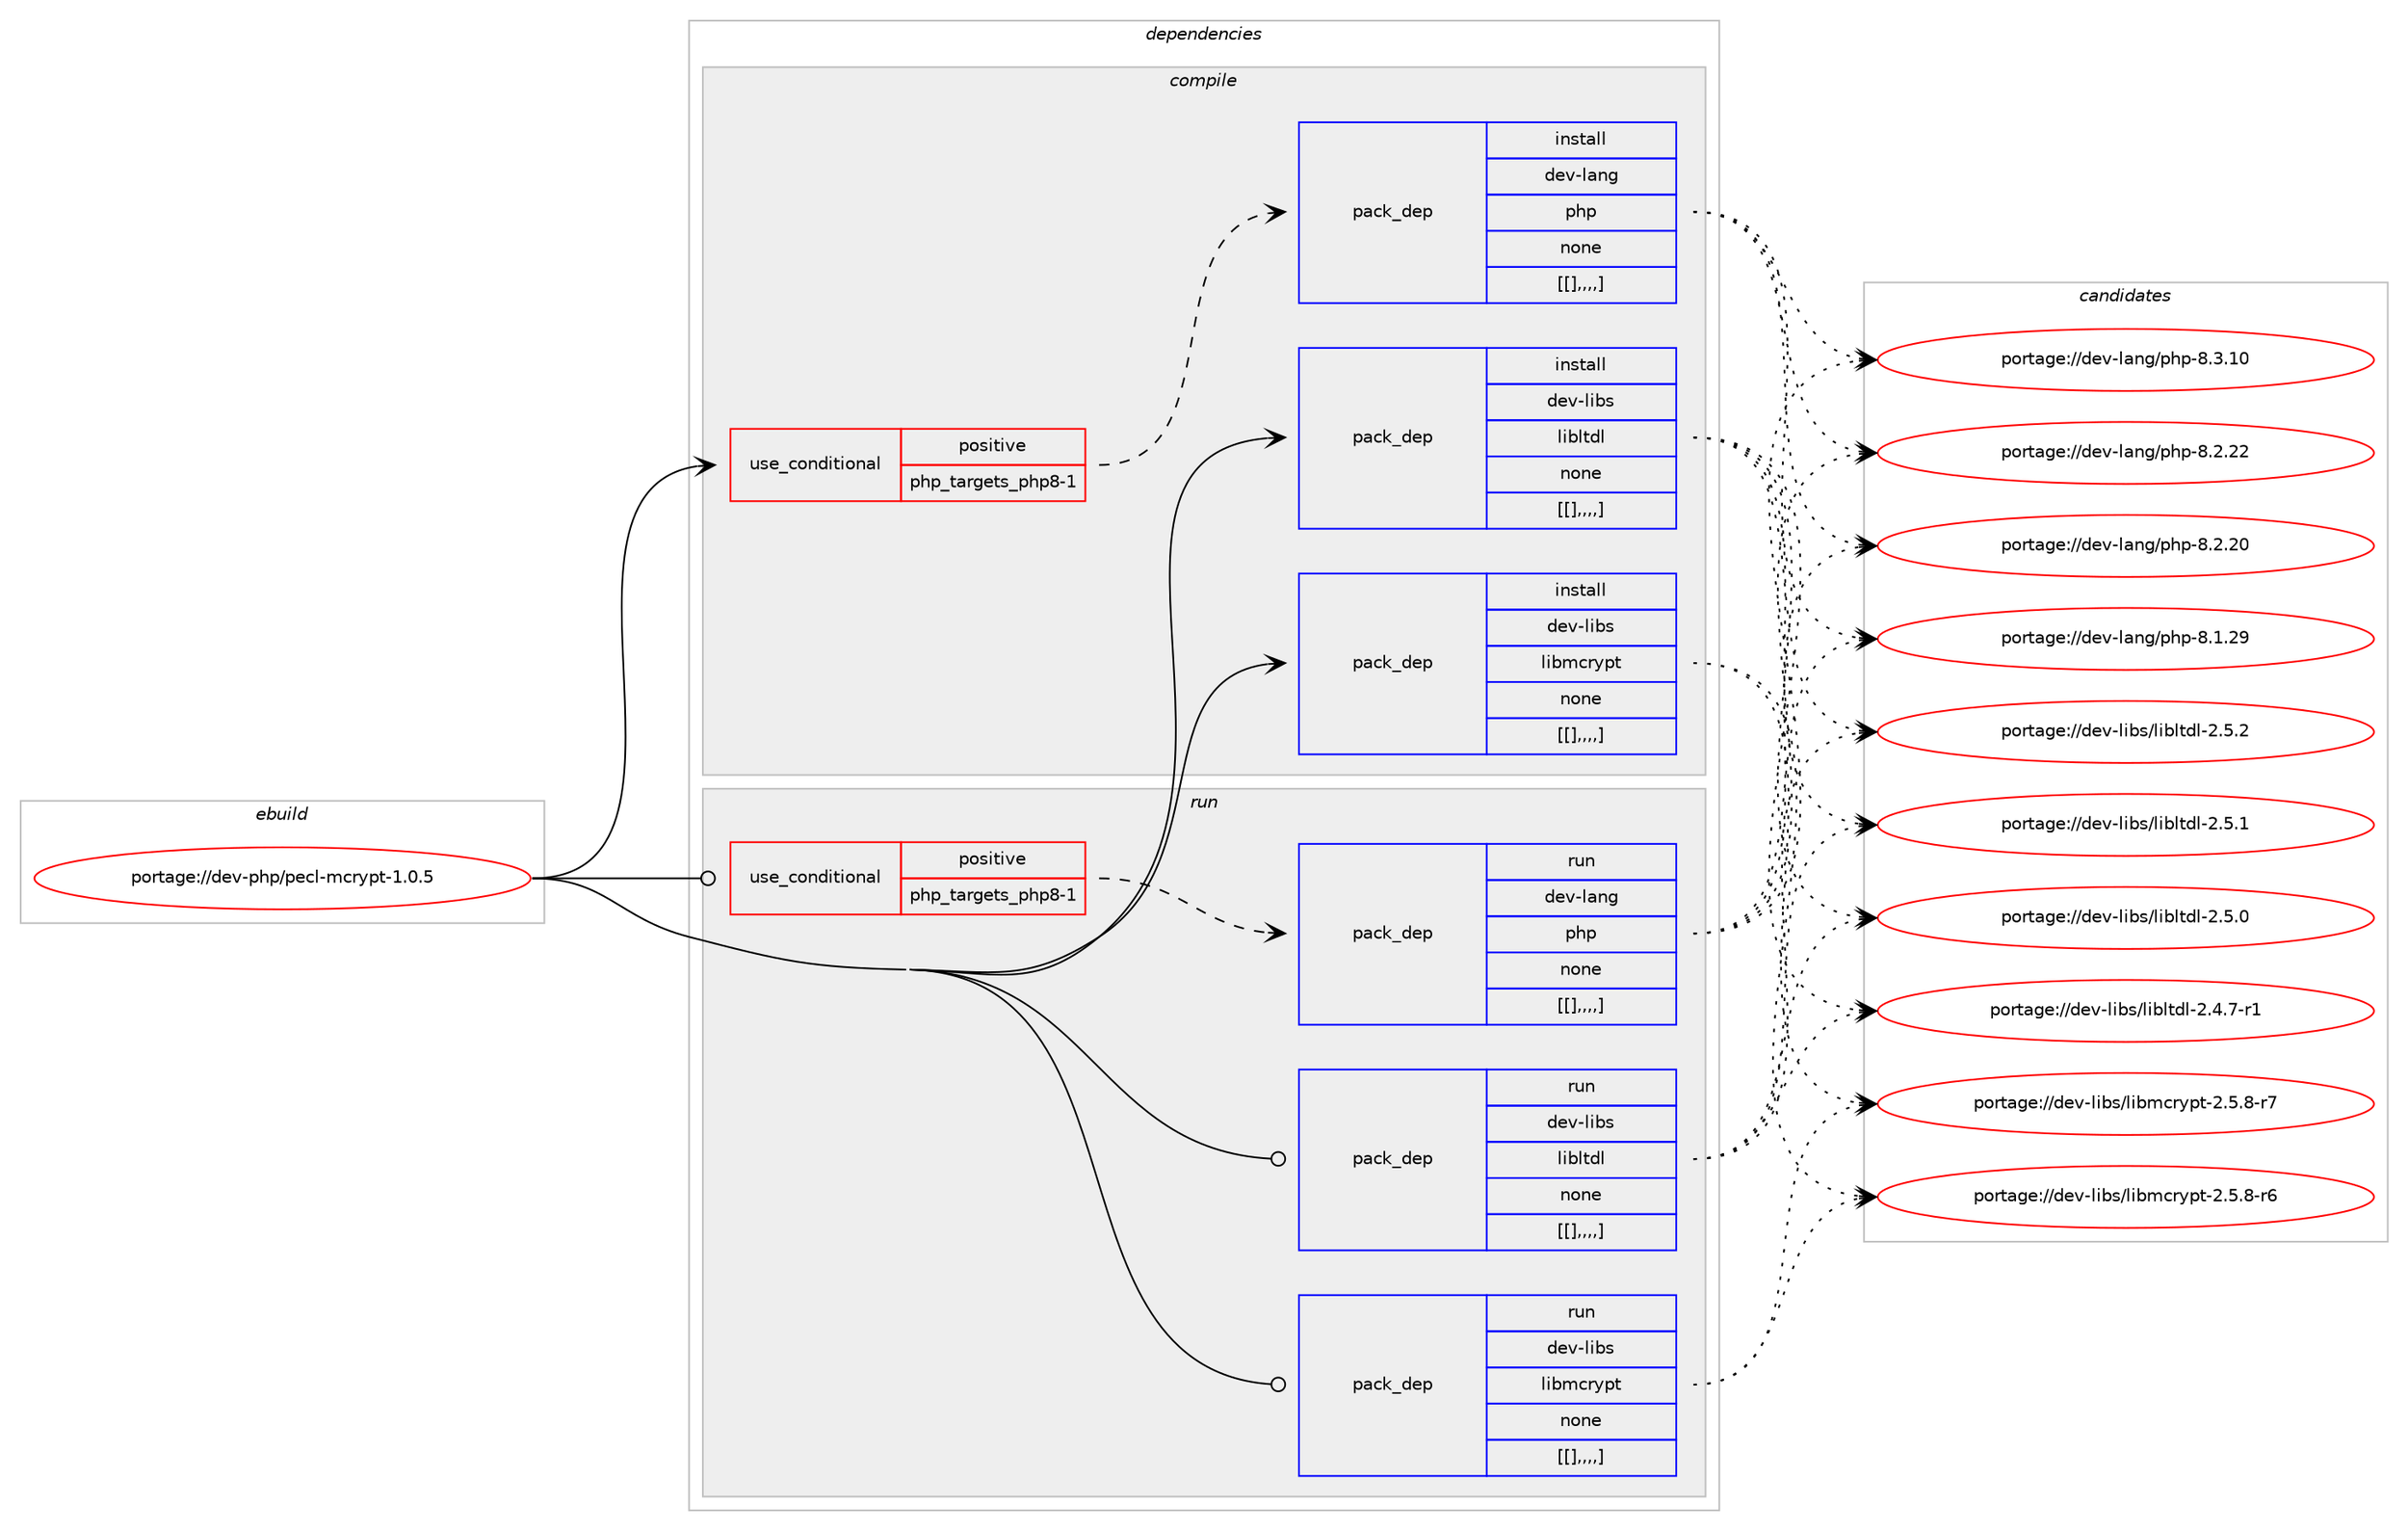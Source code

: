 digraph prolog {

# *************
# Graph options
# *************

newrank=true;
concentrate=true;
compound=true;
graph [rankdir=LR,fontname=Helvetica,fontsize=10,ranksep=1.5];#, ranksep=2.5, nodesep=0.2];
edge  [arrowhead=vee];
node  [fontname=Helvetica,fontsize=10];

# **********
# The ebuild
# **********

subgraph cluster_leftcol {
color=gray;
label=<<i>ebuild</i>>;
id [label="portage://dev-php/pecl-mcrypt-1.0.5", color=red, width=4, href="../dev-php/pecl-mcrypt-1.0.5.svg"];
}

# ****************
# The dependencies
# ****************

subgraph cluster_midcol {
color=gray;
label=<<i>dependencies</i>>;
subgraph cluster_compile {
fillcolor="#eeeeee";
style=filled;
label=<<i>compile</i>>;
subgraph cond30750 {
dependency140944 [label=<<TABLE BORDER="0" CELLBORDER="1" CELLSPACING="0" CELLPADDING="4"><TR><TD ROWSPAN="3" CELLPADDING="10">use_conditional</TD></TR><TR><TD>positive</TD></TR><TR><TD>php_targets_php8-1</TD></TR></TABLE>>, shape=none, color=red];
subgraph pack108990 {
dependency140945 [label=<<TABLE BORDER="0" CELLBORDER="1" CELLSPACING="0" CELLPADDING="4" WIDTH="220"><TR><TD ROWSPAN="6" CELLPADDING="30">pack_dep</TD></TR><TR><TD WIDTH="110">install</TD></TR><TR><TD>dev-lang</TD></TR><TR><TD>php</TD></TR><TR><TD>none</TD></TR><TR><TD>[[],,,,]</TD></TR></TABLE>>, shape=none, color=blue];
}
dependency140944:e -> dependency140945:w [weight=20,style="dashed",arrowhead="vee"];
}
id:e -> dependency140944:w [weight=20,style="solid",arrowhead="vee"];
subgraph pack108991 {
dependency140946 [label=<<TABLE BORDER="0" CELLBORDER="1" CELLSPACING="0" CELLPADDING="4" WIDTH="220"><TR><TD ROWSPAN="6" CELLPADDING="30">pack_dep</TD></TR><TR><TD WIDTH="110">install</TD></TR><TR><TD>dev-libs</TD></TR><TR><TD>libltdl</TD></TR><TR><TD>none</TD></TR><TR><TD>[[],,,,]</TD></TR></TABLE>>, shape=none, color=blue];
}
id:e -> dependency140946:w [weight=20,style="solid",arrowhead="vee"];
subgraph pack108992 {
dependency140947 [label=<<TABLE BORDER="0" CELLBORDER="1" CELLSPACING="0" CELLPADDING="4" WIDTH="220"><TR><TD ROWSPAN="6" CELLPADDING="30">pack_dep</TD></TR><TR><TD WIDTH="110">install</TD></TR><TR><TD>dev-libs</TD></TR><TR><TD>libmcrypt</TD></TR><TR><TD>none</TD></TR><TR><TD>[[],,,,]</TD></TR></TABLE>>, shape=none, color=blue];
}
id:e -> dependency140947:w [weight=20,style="solid",arrowhead="vee"];
}
subgraph cluster_compileandrun {
fillcolor="#eeeeee";
style=filled;
label=<<i>compile and run</i>>;
}
subgraph cluster_run {
fillcolor="#eeeeee";
style=filled;
label=<<i>run</i>>;
subgraph cond30751 {
dependency140948 [label=<<TABLE BORDER="0" CELLBORDER="1" CELLSPACING="0" CELLPADDING="4"><TR><TD ROWSPAN="3" CELLPADDING="10">use_conditional</TD></TR><TR><TD>positive</TD></TR><TR><TD>php_targets_php8-1</TD></TR></TABLE>>, shape=none, color=red];
subgraph pack108993 {
dependency140949 [label=<<TABLE BORDER="0" CELLBORDER="1" CELLSPACING="0" CELLPADDING="4" WIDTH="220"><TR><TD ROWSPAN="6" CELLPADDING="30">pack_dep</TD></TR><TR><TD WIDTH="110">run</TD></TR><TR><TD>dev-lang</TD></TR><TR><TD>php</TD></TR><TR><TD>none</TD></TR><TR><TD>[[],,,,]</TD></TR></TABLE>>, shape=none, color=blue];
}
dependency140948:e -> dependency140949:w [weight=20,style="dashed",arrowhead="vee"];
}
id:e -> dependency140948:w [weight=20,style="solid",arrowhead="odot"];
subgraph pack108994 {
dependency140950 [label=<<TABLE BORDER="0" CELLBORDER="1" CELLSPACING="0" CELLPADDING="4" WIDTH="220"><TR><TD ROWSPAN="6" CELLPADDING="30">pack_dep</TD></TR><TR><TD WIDTH="110">run</TD></TR><TR><TD>dev-libs</TD></TR><TR><TD>libltdl</TD></TR><TR><TD>none</TD></TR><TR><TD>[[],,,,]</TD></TR></TABLE>>, shape=none, color=blue];
}
id:e -> dependency140950:w [weight=20,style="solid",arrowhead="odot"];
subgraph pack108995 {
dependency140951 [label=<<TABLE BORDER="0" CELLBORDER="1" CELLSPACING="0" CELLPADDING="4" WIDTH="220"><TR><TD ROWSPAN="6" CELLPADDING="30">pack_dep</TD></TR><TR><TD WIDTH="110">run</TD></TR><TR><TD>dev-libs</TD></TR><TR><TD>libmcrypt</TD></TR><TR><TD>none</TD></TR><TR><TD>[[],,,,]</TD></TR></TABLE>>, shape=none, color=blue];
}
id:e -> dependency140951:w [weight=20,style="solid",arrowhead="odot"];
}
}

# **************
# The candidates
# **************

subgraph cluster_choices {
rank=same;
color=gray;
label=<<i>candidates</i>>;

subgraph choice108990 {
color=black;
nodesep=1;
choice10010111845108971101034711210411245564651464948 [label="portage://dev-lang/php-8.3.10", color=red, width=4,href="../dev-lang/php-8.3.10.svg"];
choice10010111845108971101034711210411245564650465050 [label="portage://dev-lang/php-8.2.22", color=red, width=4,href="../dev-lang/php-8.2.22.svg"];
choice10010111845108971101034711210411245564650465048 [label="portage://dev-lang/php-8.2.20", color=red, width=4,href="../dev-lang/php-8.2.20.svg"];
choice10010111845108971101034711210411245564649465057 [label="portage://dev-lang/php-8.1.29", color=red, width=4,href="../dev-lang/php-8.1.29.svg"];
dependency140945:e -> choice10010111845108971101034711210411245564651464948:w [style=dotted,weight="100"];
dependency140945:e -> choice10010111845108971101034711210411245564650465050:w [style=dotted,weight="100"];
dependency140945:e -> choice10010111845108971101034711210411245564650465048:w [style=dotted,weight="100"];
dependency140945:e -> choice10010111845108971101034711210411245564649465057:w [style=dotted,weight="100"];
}
subgraph choice108991 {
color=black;
nodesep=1;
choice10010111845108105981154710810598108116100108455046534650 [label="portage://dev-libs/libltdl-2.5.2", color=red, width=4,href="../dev-libs/libltdl-2.5.2.svg"];
choice10010111845108105981154710810598108116100108455046534649 [label="portage://dev-libs/libltdl-2.5.1", color=red, width=4,href="../dev-libs/libltdl-2.5.1.svg"];
choice10010111845108105981154710810598108116100108455046534648 [label="portage://dev-libs/libltdl-2.5.0", color=red, width=4,href="../dev-libs/libltdl-2.5.0.svg"];
choice100101118451081059811547108105981081161001084550465246554511449 [label="portage://dev-libs/libltdl-2.4.7-r1", color=red, width=4,href="../dev-libs/libltdl-2.4.7-r1.svg"];
dependency140946:e -> choice10010111845108105981154710810598108116100108455046534650:w [style=dotted,weight="100"];
dependency140946:e -> choice10010111845108105981154710810598108116100108455046534649:w [style=dotted,weight="100"];
dependency140946:e -> choice10010111845108105981154710810598108116100108455046534648:w [style=dotted,weight="100"];
dependency140946:e -> choice100101118451081059811547108105981081161001084550465246554511449:w [style=dotted,weight="100"];
}
subgraph choice108992 {
color=black;
nodesep=1;
choice10010111845108105981154710810598109991141211121164550465346564511455 [label="portage://dev-libs/libmcrypt-2.5.8-r7", color=red, width=4,href="../dev-libs/libmcrypt-2.5.8-r7.svg"];
choice10010111845108105981154710810598109991141211121164550465346564511454 [label="portage://dev-libs/libmcrypt-2.5.8-r6", color=red, width=4,href="../dev-libs/libmcrypt-2.5.8-r6.svg"];
dependency140947:e -> choice10010111845108105981154710810598109991141211121164550465346564511455:w [style=dotted,weight="100"];
dependency140947:e -> choice10010111845108105981154710810598109991141211121164550465346564511454:w [style=dotted,weight="100"];
}
subgraph choice108993 {
color=black;
nodesep=1;
choice10010111845108971101034711210411245564651464948 [label="portage://dev-lang/php-8.3.10", color=red, width=4,href="../dev-lang/php-8.3.10.svg"];
choice10010111845108971101034711210411245564650465050 [label="portage://dev-lang/php-8.2.22", color=red, width=4,href="../dev-lang/php-8.2.22.svg"];
choice10010111845108971101034711210411245564650465048 [label="portage://dev-lang/php-8.2.20", color=red, width=4,href="../dev-lang/php-8.2.20.svg"];
choice10010111845108971101034711210411245564649465057 [label="portage://dev-lang/php-8.1.29", color=red, width=4,href="../dev-lang/php-8.1.29.svg"];
dependency140949:e -> choice10010111845108971101034711210411245564651464948:w [style=dotted,weight="100"];
dependency140949:e -> choice10010111845108971101034711210411245564650465050:w [style=dotted,weight="100"];
dependency140949:e -> choice10010111845108971101034711210411245564650465048:w [style=dotted,weight="100"];
dependency140949:e -> choice10010111845108971101034711210411245564649465057:w [style=dotted,weight="100"];
}
subgraph choice108994 {
color=black;
nodesep=1;
choice10010111845108105981154710810598108116100108455046534650 [label="portage://dev-libs/libltdl-2.5.2", color=red, width=4,href="../dev-libs/libltdl-2.5.2.svg"];
choice10010111845108105981154710810598108116100108455046534649 [label="portage://dev-libs/libltdl-2.5.1", color=red, width=4,href="../dev-libs/libltdl-2.5.1.svg"];
choice10010111845108105981154710810598108116100108455046534648 [label="portage://dev-libs/libltdl-2.5.0", color=red, width=4,href="../dev-libs/libltdl-2.5.0.svg"];
choice100101118451081059811547108105981081161001084550465246554511449 [label="portage://dev-libs/libltdl-2.4.7-r1", color=red, width=4,href="../dev-libs/libltdl-2.4.7-r1.svg"];
dependency140950:e -> choice10010111845108105981154710810598108116100108455046534650:w [style=dotted,weight="100"];
dependency140950:e -> choice10010111845108105981154710810598108116100108455046534649:w [style=dotted,weight="100"];
dependency140950:e -> choice10010111845108105981154710810598108116100108455046534648:w [style=dotted,weight="100"];
dependency140950:e -> choice100101118451081059811547108105981081161001084550465246554511449:w [style=dotted,weight="100"];
}
subgraph choice108995 {
color=black;
nodesep=1;
choice10010111845108105981154710810598109991141211121164550465346564511455 [label="portage://dev-libs/libmcrypt-2.5.8-r7", color=red, width=4,href="../dev-libs/libmcrypt-2.5.8-r7.svg"];
choice10010111845108105981154710810598109991141211121164550465346564511454 [label="portage://dev-libs/libmcrypt-2.5.8-r6", color=red, width=4,href="../dev-libs/libmcrypt-2.5.8-r6.svg"];
dependency140951:e -> choice10010111845108105981154710810598109991141211121164550465346564511455:w [style=dotted,weight="100"];
dependency140951:e -> choice10010111845108105981154710810598109991141211121164550465346564511454:w [style=dotted,weight="100"];
}
}

}
